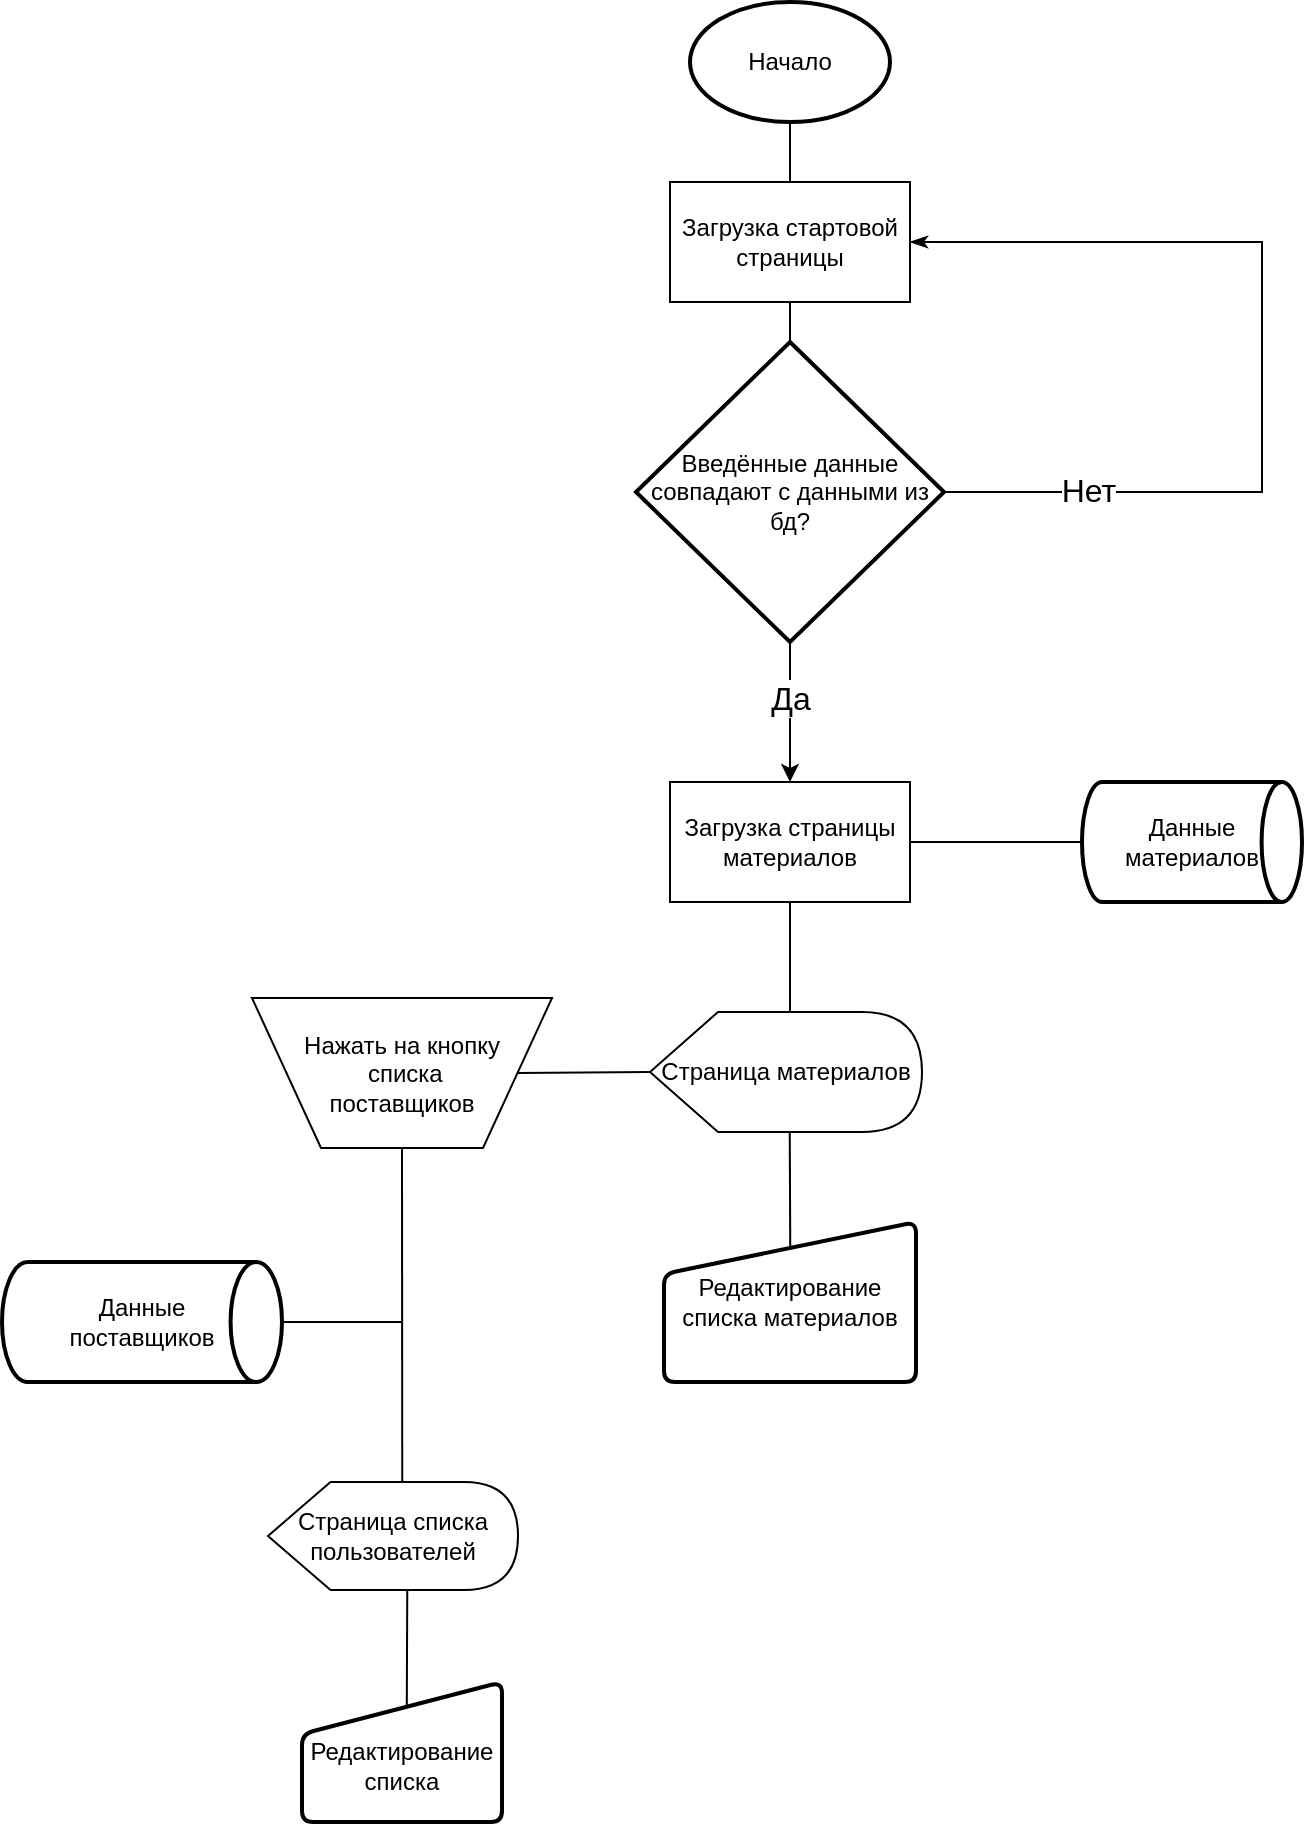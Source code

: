 <mxfile version="24.7.12">
  <diagram name="Страница — 1" id="vxNDnRggzqVwpREo4L-m">
    <mxGraphModel dx="836" dy="453" grid="1" gridSize="10" guides="1" tooltips="1" connect="1" arrows="1" fold="1" page="1" pageScale="1" pageWidth="827" pageHeight="1169" math="0" shadow="0">
      <root>
        <mxCell id="0" />
        <mxCell id="1" parent="0" />
        <mxCell id="Ciy70qXRzQ-Ax-wviSUd-1" value="Начало" style="strokeWidth=2;html=1;shape=mxgraph.flowchart.start_1;whiteSpace=wrap;" vertex="1" parent="1">
          <mxGeometry x="364" y="20" width="100" height="60" as="geometry" />
        </mxCell>
        <mxCell id="Ciy70qXRzQ-Ax-wviSUd-2" value="Загрузка стартовой&lt;br&gt;страницы" style="rounded=0;whiteSpace=wrap;html=1;" vertex="1" parent="1">
          <mxGeometry x="354" y="110" width="120" height="60" as="geometry" />
        </mxCell>
        <mxCell id="Ciy70qXRzQ-Ax-wviSUd-3" value="" style="endArrow=none;html=1;rounded=0;entryX=0.5;entryY=1;entryDx=0;entryDy=0;entryPerimeter=0;exitX=0.5;exitY=0;exitDx=0;exitDy=0;" edge="1" parent="1" source="Ciy70qXRzQ-Ax-wviSUd-2" target="Ciy70qXRzQ-Ax-wviSUd-1">
          <mxGeometry width="50" height="50" relative="1" as="geometry">
            <mxPoint x="600" y="150" as="sourcePoint" />
            <mxPoint x="600" y="80" as="targetPoint" />
          </mxGeometry>
        </mxCell>
        <mxCell id="Ciy70qXRzQ-Ax-wviSUd-4" value="Введённые данные совпадают с данными из бд?" style="strokeWidth=2;html=1;shape=mxgraph.flowchart.decision;whiteSpace=wrap;" vertex="1" parent="1">
          <mxGeometry x="337" y="190" width="154" height="150" as="geometry" />
        </mxCell>
        <mxCell id="Ciy70qXRzQ-Ax-wviSUd-5" value="" style="endArrow=none;html=1;rounded=0;entryX=0.5;entryY=1;entryDx=0;entryDy=0;exitX=0.5;exitY=0;exitDx=0;exitDy=0;exitPerimeter=0;" edge="1" parent="1" source="Ciy70qXRzQ-Ax-wviSUd-4" target="Ciy70qXRzQ-Ax-wviSUd-2">
          <mxGeometry width="50" height="50" relative="1" as="geometry">
            <mxPoint x="400" y="380" as="sourcePoint" />
            <mxPoint x="450" y="330" as="targetPoint" />
          </mxGeometry>
        </mxCell>
        <mxCell id="Ciy70qXRzQ-Ax-wviSUd-6" value="" style="endArrow=classicThin;html=1;rounded=0;exitX=1;exitY=0.5;exitDx=0;exitDy=0;exitPerimeter=0;strokeWidth=1;edgeStyle=orthogonalEdgeStyle;entryX=1;entryY=0.5;entryDx=0;entryDy=0;fontSize=16;startArrow=none;startFill=0;endFill=1;" edge="1" parent="1" source="Ciy70qXRzQ-Ax-wviSUd-4" target="Ciy70qXRzQ-Ax-wviSUd-2">
          <mxGeometry width="50" height="50" relative="1" as="geometry">
            <mxPoint x="560" y="270" as="sourcePoint" />
            <mxPoint x="640" y="265" as="targetPoint" />
            <Array as="points">
              <mxPoint x="650" y="265" />
              <mxPoint x="650" y="140" />
            </Array>
          </mxGeometry>
        </mxCell>
        <mxCell id="Ciy70qXRzQ-Ax-wviSUd-7" value="Нет" style="edgeLabel;html=1;align=center;verticalAlign=middle;resizable=0;points=[];fontSize=16;" vertex="1" connectable="0" parent="Ciy70qXRzQ-Ax-wviSUd-6">
          <mxGeometry x="-0.687" y="1" relative="1" as="geometry">
            <mxPoint as="offset" />
          </mxGeometry>
        </mxCell>
        <mxCell id="Ciy70qXRzQ-Ax-wviSUd-8" value="Загрузка страницы материалов" style="rounded=0;whiteSpace=wrap;html=1;" vertex="1" parent="1">
          <mxGeometry x="354" y="410" width="120" height="60" as="geometry" />
        </mxCell>
        <mxCell id="Ciy70qXRzQ-Ax-wviSUd-9" value="" style="endArrow=classic;html=1;rounded=0;exitX=0.5;exitY=1;exitDx=0;exitDy=0;exitPerimeter=0;entryX=0.5;entryY=0;entryDx=0;entryDy=0;endFill=1;" edge="1" parent="1" source="Ciy70qXRzQ-Ax-wviSUd-4" target="Ciy70qXRzQ-Ax-wviSUd-8">
          <mxGeometry width="50" height="50" relative="1" as="geometry">
            <mxPoint x="400" y="380" as="sourcePoint" />
            <mxPoint x="450" y="330" as="targetPoint" />
          </mxGeometry>
        </mxCell>
        <mxCell id="Ciy70qXRzQ-Ax-wviSUd-10" value="Да" style="edgeLabel;html=1;align=center;verticalAlign=middle;resizable=0;points=[];fontSize=16;" vertex="1" connectable="0" parent="Ciy70qXRzQ-Ax-wviSUd-9">
          <mxGeometry x="-0.2" relative="1" as="geometry">
            <mxPoint as="offset" />
          </mxGeometry>
        </mxCell>
        <mxCell id="Ciy70qXRzQ-Ax-wviSUd-11" value="Страница материалов" style="shape=display;whiteSpace=wrap;html=1;" vertex="1" parent="1">
          <mxGeometry x="344" y="525" width="136" height="60" as="geometry" />
        </mxCell>
        <mxCell id="Ciy70qXRzQ-Ax-wviSUd-12" value="" style="endArrow=none;html=1;rounded=0;exitX=0.5;exitY=1;exitDx=0;exitDy=0;entryX=0;entryY=0;entryDx=70;entryDy=0;entryPerimeter=0;" edge="1" parent="1" target="Ciy70qXRzQ-Ax-wviSUd-11">
          <mxGeometry width="50" height="50" relative="1" as="geometry">
            <mxPoint x="414" y="470" as="sourcePoint" />
            <mxPoint x="416" y="525" as="targetPoint" />
          </mxGeometry>
        </mxCell>
        <mxCell id="Ciy70qXRzQ-Ax-wviSUd-13" value="Нажать на кнопку&lt;br&gt;&amp;nbsp;списка&lt;br&gt;поставщиков" style="verticalLabelPosition=middle;verticalAlign=middle;html=1;shape=trapezoid;perimeter=trapezoidPerimeter;whiteSpace=wrap;size=0.23;arcSize=10;flipV=1;labelPosition=center;align=center;" vertex="1" parent="1">
          <mxGeometry x="145" y="518" width="150" height="75" as="geometry" />
        </mxCell>
        <mxCell id="Ciy70qXRzQ-Ax-wviSUd-15" value="" style="endArrow=none;html=1;rounded=0;entryX=0;entryY=0.5;entryDx=0;entryDy=0;entryPerimeter=0;exitX=1;exitY=0.5;exitDx=0;exitDy=0;" edge="1" parent="1" source="Ciy70qXRzQ-Ax-wviSUd-13" target="Ciy70qXRzQ-Ax-wviSUd-11">
          <mxGeometry width="50" height="50" relative="1" as="geometry">
            <mxPoint x="240" y="770" as="sourcePoint" />
            <mxPoint x="290" y="720" as="targetPoint" />
          </mxGeometry>
        </mxCell>
        <mxCell id="Ciy70qXRzQ-Ax-wviSUd-17" value="Страница списка пользователей" style="shape=display;whiteSpace=wrap;html=1;" vertex="1" parent="1">
          <mxGeometry x="153" y="760" width="125" height="54" as="geometry" />
        </mxCell>
        <mxCell id="Ciy70qXRzQ-Ax-wviSUd-18" value="" style="endArrow=none;html=1;rounded=0;entryX=0.5;entryY=1;entryDx=0;entryDy=0;exitX=0.537;exitY=0.005;exitDx=0;exitDy=0;exitPerimeter=0;" edge="1" parent="1" source="Ciy70qXRzQ-Ax-wviSUd-17" target="Ciy70qXRzQ-Ax-wviSUd-13">
          <mxGeometry width="50" height="50" relative="1" as="geometry">
            <mxPoint x="220" y="750" as="sourcePoint" />
            <mxPoint x="135" y="620" as="targetPoint" />
          </mxGeometry>
        </mxCell>
        <mxCell id="Ciy70qXRzQ-Ax-wviSUd-20" value="Данные&lt;br&gt;поставщиков" style="strokeWidth=2;html=1;shape=mxgraph.flowchart.direct_data;whiteSpace=wrap;" vertex="1" parent="1">
          <mxGeometry x="20" y="650" width="140" height="60" as="geometry" />
        </mxCell>
        <mxCell id="Ciy70qXRzQ-Ax-wviSUd-22" value="" style="endArrow=none;html=1;rounded=0;entryX=1;entryY=0.5;entryDx=0;entryDy=0;entryPerimeter=0;" edge="1" parent="1" target="Ciy70qXRzQ-Ax-wviSUd-20">
          <mxGeometry width="50" height="50" relative="1" as="geometry">
            <mxPoint x="220" y="680" as="sourcePoint" />
            <mxPoint x="266" y="680" as="targetPoint" />
          </mxGeometry>
        </mxCell>
        <mxCell id="Ciy70qXRzQ-Ax-wviSUd-25" value="&lt;br&gt;Редактирование списка" style="html=1;strokeWidth=2;shape=manualInput;whiteSpace=wrap;rounded=1;size=26;arcSize=11;" vertex="1" parent="1">
          <mxGeometry x="170" y="860" width="100" height="70" as="geometry" />
        </mxCell>
        <mxCell id="Ciy70qXRzQ-Ax-wviSUd-28" value="" style="endArrow=none;html=1;rounded=0;entryX=0;entryY=0;entryDx=64.625;entryDy=54;entryPerimeter=0;exitX=0.524;exitY=0.174;exitDx=0;exitDy=0;exitPerimeter=0;" edge="1" parent="1" source="Ciy70qXRzQ-Ax-wviSUd-25">
          <mxGeometry width="50" height="50" relative="1" as="geometry">
            <mxPoint x="223" y="870" as="sourcePoint" />
            <mxPoint x="222.625" y="814" as="targetPoint" />
          </mxGeometry>
        </mxCell>
        <mxCell id="Ciy70qXRzQ-Ax-wviSUd-31" value="Данные материалов" style="strokeWidth=2;html=1;shape=mxgraph.flowchart.direct_data;whiteSpace=wrap;" vertex="1" parent="1">
          <mxGeometry x="560" y="410" width="110" height="60" as="geometry" />
        </mxCell>
        <mxCell id="Ciy70qXRzQ-Ax-wviSUd-32" value="" style="endArrow=none;html=1;rounded=0;entryX=0;entryY=0.5;entryDx=0;entryDy=0;entryPerimeter=0;exitX=1;exitY=0.5;exitDx=0;exitDy=0;" edge="1" parent="1" source="Ciy70qXRzQ-Ax-wviSUd-8" target="Ciy70qXRzQ-Ax-wviSUd-31">
          <mxGeometry width="50" height="50" relative="1" as="geometry">
            <mxPoint x="360" y="420" as="sourcePoint" />
            <mxPoint x="410" y="370" as="targetPoint" />
          </mxGeometry>
        </mxCell>
        <mxCell id="Ciy70qXRzQ-Ax-wviSUd-33" value="Редактирование списка материалов" style="html=1;strokeWidth=2;shape=manualInput;whiteSpace=wrap;rounded=1;size=26;arcSize=11;" vertex="1" parent="1">
          <mxGeometry x="351" y="630" width="126" height="80" as="geometry" />
        </mxCell>
        <mxCell id="Ciy70qXRzQ-Ax-wviSUd-34" value="" style="endArrow=none;html=1;rounded=0;entryX=0;entryY=0;entryDx=70;entryDy=60;entryPerimeter=0;exitX=0.501;exitY=0.16;exitDx=0;exitDy=0;exitPerimeter=0;" edge="1" parent="1" source="Ciy70qXRzQ-Ax-wviSUd-33">
          <mxGeometry width="50" height="50" relative="1" as="geometry">
            <mxPoint x="414.122" y="641.76" as="sourcePoint" />
            <mxPoint x="413.87" y="585" as="targetPoint" />
          </mxGeometry>
        </mxCell>
      </root>
    </mxGraphModel>
  </diagram>
</mxfile>
